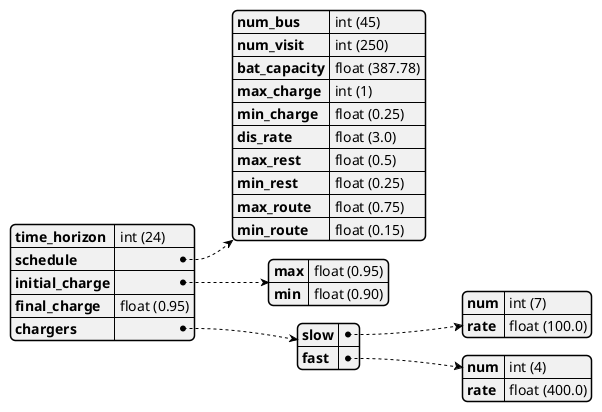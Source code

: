 @startyaml

' Time horizon information
time_horizon: int (24)                 # [hr]

' Schedule information
schedule:
  num_bus: int (45)
  num_visit: int (250)
  bat_capacity: float (387.78)         # [KWh]
  max_charge: int (1)                  # [0-1]
  min_charge: float (0.25)             # [0-1]
  dis_rate: float (3.0)                # [Kw]
  max_rest: float (0.5)                # [hr]
  min_rest: float (0.25)               # [hr]
  max_route: float (0.75)              # [hr]
  min_route: float (0.15)              # [hr]

' Bus initial/final charge information
initial_charge:
  max: float (0.95)                    # [0-1]
  min: float (0.90)                    # [0-1]
final_charge: float (0.95)             # [0-1]

' Charger information
chargers:
  slow:
    num: int (7)
    rate: float (100.0)                # [Kw]
  fast:
    num: int (4)
    rate: float (400.0)                # [Kw]

@endyaml
